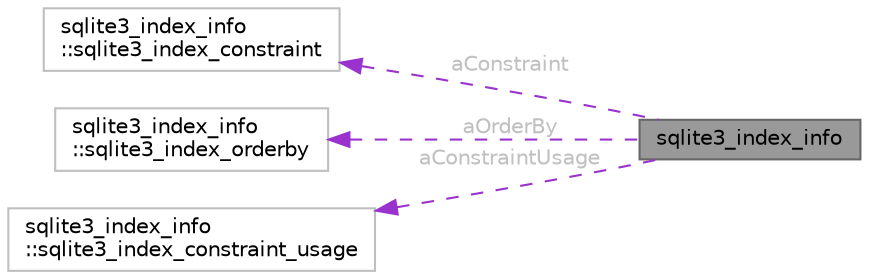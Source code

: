 digraph "sqlite3_index_info"
{
 // LATEX_PDF_SIZE
  bgcolor="transparent";
  edge [fontname=Helvetica,fontsize=10,labelfontname=Helvetica,labelfontsize=10];
  node [fontname=Helvetica,fontsize=10,shape=box,height=0.2,width=0.4];
  rankdir="LR";
  Node1 [id="Node000001",label="sqlite3_index_info",height=0.2,width=0.4,color="gray40", fillcolor="grey60", style="filled", fontcolor="black",tooltip=" "];
  Node2 -> Node1 [id="edge1_Node000001_Node000002",dir="back",color="darkorchid3",style="dashed",tooltip=" ",label=" aConstraint",fontcolor="grey" ];
  Node2 [id="Node000002",label="sqlite3_index_info\l::sqlite3_index_constraint",height=0.2,width=0.4,color="grey75", fillcolor="white", style="filled",URL="$structsqlite3__index__info_1_1sqlite3__index__constraint.html",tooltip=" "];
  Node3 -> Node1 [id="edge2_Node000001_Node000003",dir="back",color="darkorchid3",style="dashed",tooltip=" ",label=" aOrderBy",fontcolor="grey" ];
  Node3 [id="Node000003",label="sqlite3_index_info\l::sqlite3_index_orderby",height=0.2,width=0.4,color="grey75", fillcolor="white", style="filled",URL="$structsqlite3__index__info_1_1sqlite3__index__orderby.html",tooltip=" "];
  Node4 -> Node1 [id="edge3_Node000001_Node000004",dir="back",color="darkorchid3",style="dashed",tooltip=" ",label=" aConstraintUsage",fontcolor="grey" ];
  Node4 [id="Node000004",label="sqlite3_index_info\l::sqlite3_index_constraint_usage",height=0.2,width=0.4,color="grey75", fillcolor="white", style="filled",URL="$structsqlite3__index__info_1_1sqlite3__index__constraint__usage.html",tooltip=" "];
}
